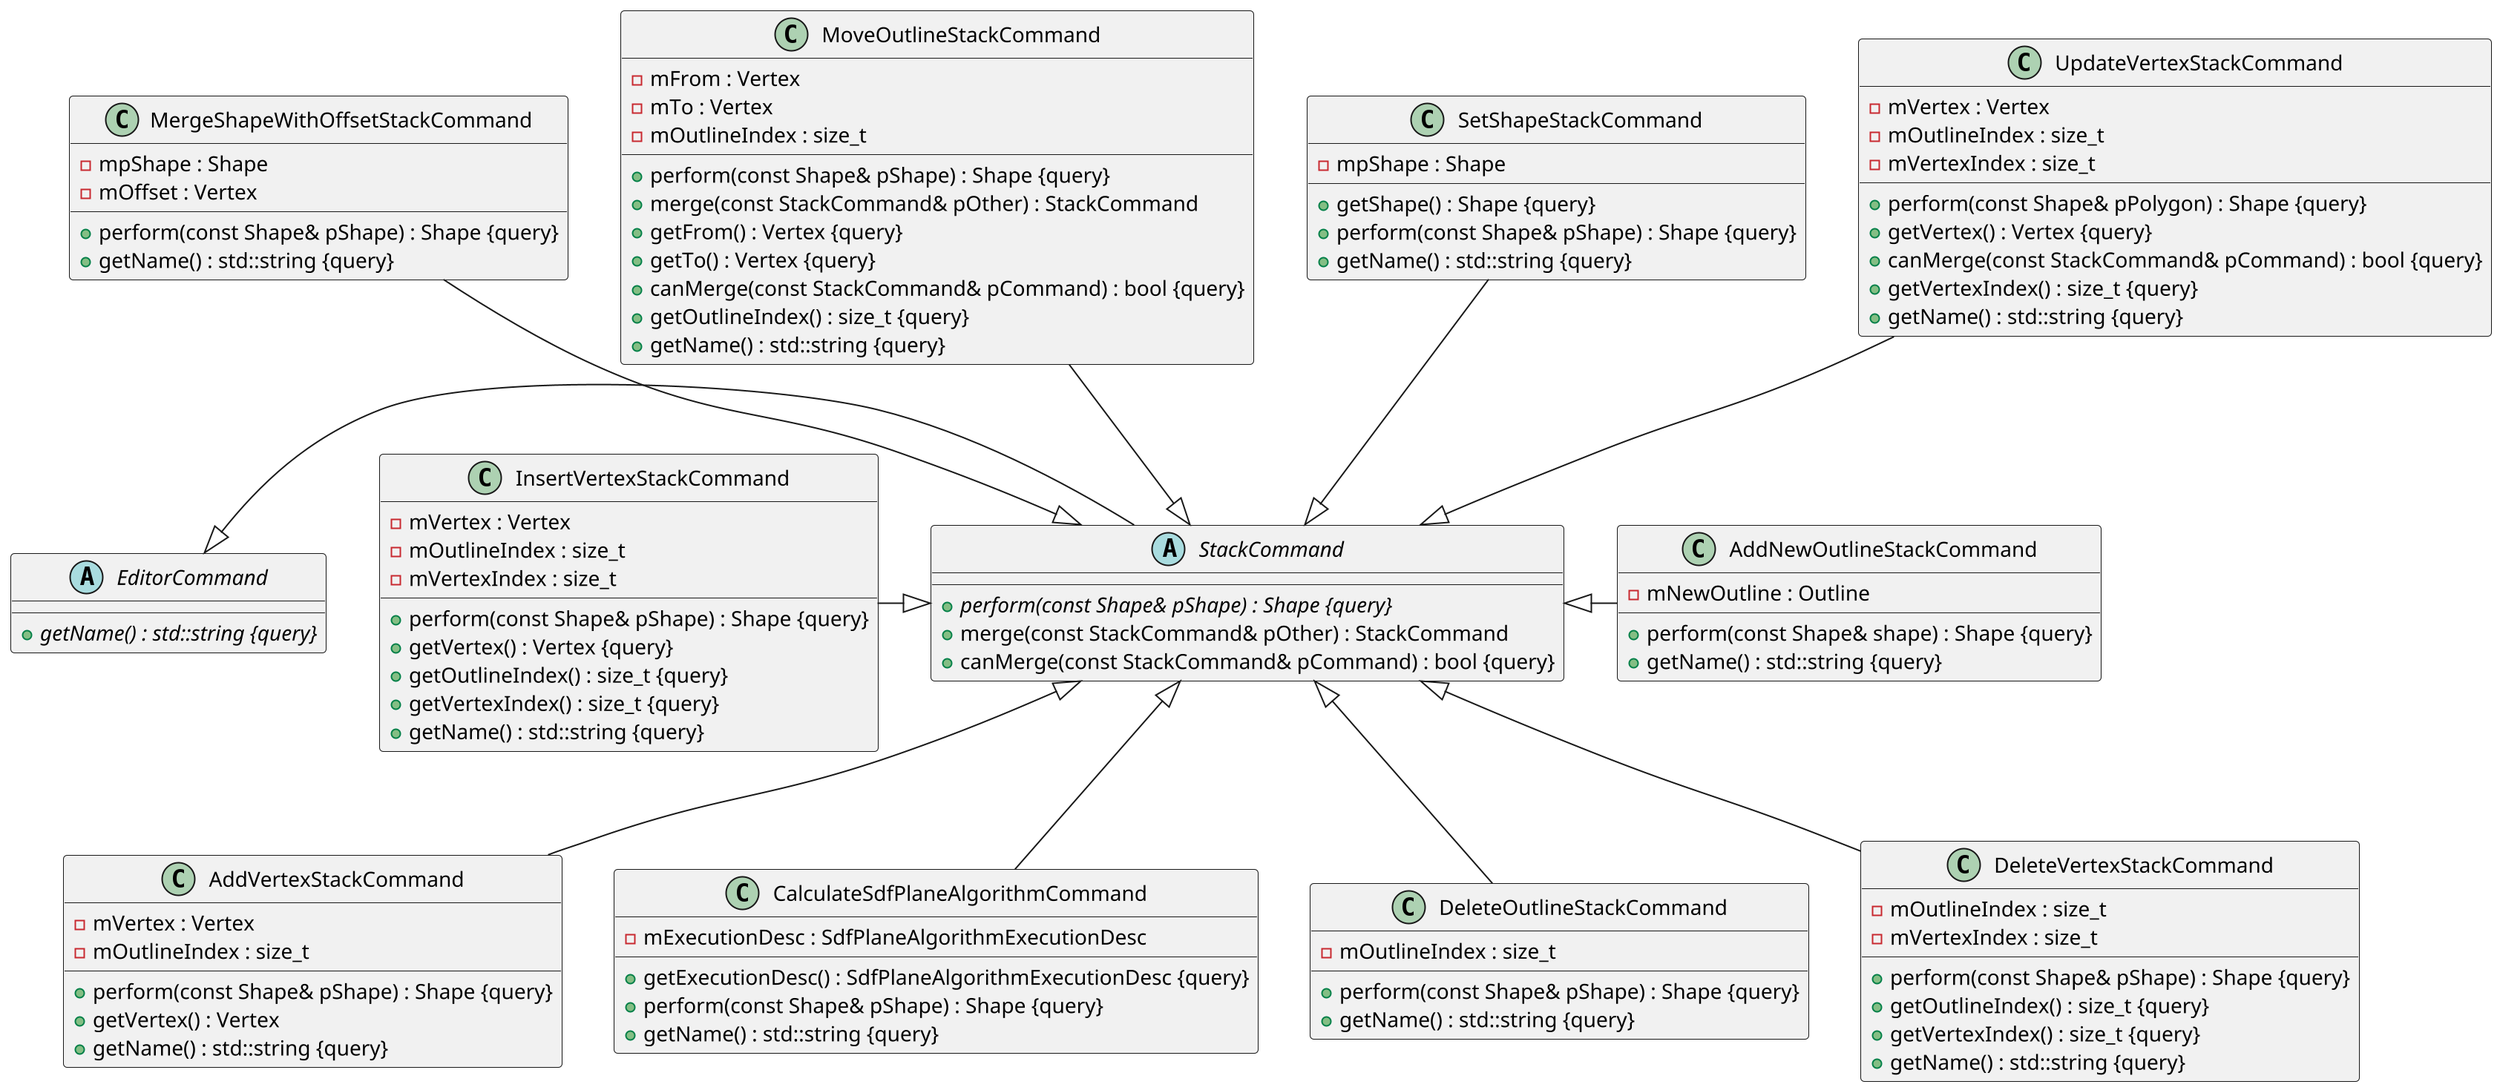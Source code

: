 @startuml

scale 2


class AddNewOutlineStackCommand {
    -mNewOutline : Outline
    +perform(const Shape& shape) : Shape {query}
    +getName() : std::string {query}
}

class AddVertexStackCommand {
    +perform(const Shape& pShape) : Shape {query}
    +getVertex() : Vertex
    -mVertex : Vertex
    -mOutlineIndex : size_t
    +getName() : std::string {query}
}

class CalculateSdfPlaneAlgorithmCommand {
    +getExecutionDesc() : SdfPlaneAlgorithmExecutionDesc {query}
    -mExecutionDesc : SdfPlaneAlgorithmExecutionDesc
    +perform(const Shape& pShape) : Shape {query}
    +getName() : std::string {query}
}

class DeleteOutlineStackCommand {
    +perform(const Shape& pShape) : Shape {query}
    -mOutlineIndex : size_t
    +getName() : std::string {query}
}

class DeleteVertexStackCommand {
    +perform(const Shape& pShape) : Shape {query}
    +getOutlineIndex() : size_t {query}
    +getVertexIndex() : size_t {query}
    -mOutlineIndex : size_t
    -mVertexIndex : size_t
    +getName() : std::string {query}
}

abstract class EditorCommand {
    +{abstract} getName() : std::string {query}
}

class InsertVertexStackCommand {
    +perform(const Shape& pShape) : Shape {query}
    +getVertex() : Vertex {query}
    -mVertex : Vertex
    +getOutlineIndex() : size_t {query}
    +getVertexIndex() : size_t {query}
    -mOutlineIndex : size_t
    -mVertexIndex : size_t
    +getName() : std::string {query}
}

class MergeShapeWithOffsetStackCommand {
    -mpShape : Shape
    +perform(const Shape& pShape) : Shape {query}
    -mOffset : Vertex
    +getName() : std::string {query}
}

class MoveOutlineStackCommand {
    +perform(const Shape& pShape) : Shape {query}
    +merge(const StackCommand& pOther) : StackCommand
    +getFrom() : Vertex {query}
    +getTo() : Vertex {query}
    -mFrom : Vertex
    -mTo : Vertex
    +canMerge(const StackCommand& pCommand) : bool {query}
    +getOutlineIndex() : size_t {query}
    -mOutlineIndex : size_t
    +getName() : std::string {query}
}

class SetShapeStackCommand {
    +getShape() : Shape {query}
    -mpShape : Shape
    +perform(const Shape& pShape) : Shape {query}
    +getName() : std::string {query}
}

abstract class StackCommand {
    +{abstract} perform(const Shape& pShape) : Shape {query}
    +merge(const StackCommand& pOther) : StackCommand
    +canMerge(const StackCommand& pCommand) : bool {query}
}

class UpdateVertexStackCommand {
    +perform(const Shape& pPolygon) : Shape {query}
    +getVertex() : Vertex {query}
    -mVertex : Vertex
    +canMerge(const StackCommand& pCommand) : bool {query}
    +getVertexIndex() : size_t {query}
    -mOutlineIndex : size_t
    -mVertexIndex : size_t
    +getName() : std::string {query}
}


EditorCommand <|- StackCommand
StackCommand <|- AddNewOutlineStackCommand
StackCommand <|-- AddVertexStackCommand
StackCommand <|-- CalculateSdfPlaneAlgorithmCommand
StackCommand <|-- DeleteOutlineStackCommand
StackCommand <|-- DeleteVertexStackCommand
InsertVertexStackCommand -|> StackCommand
MergeShapeWithOffsetStackCommand --|> StackCommand
MoveOutlineStackCommand --|> StackCommand
SetShapeStackCommand --|> StackCommand
UpdateVertexStackCommand --|> StackCommand


@enduml

